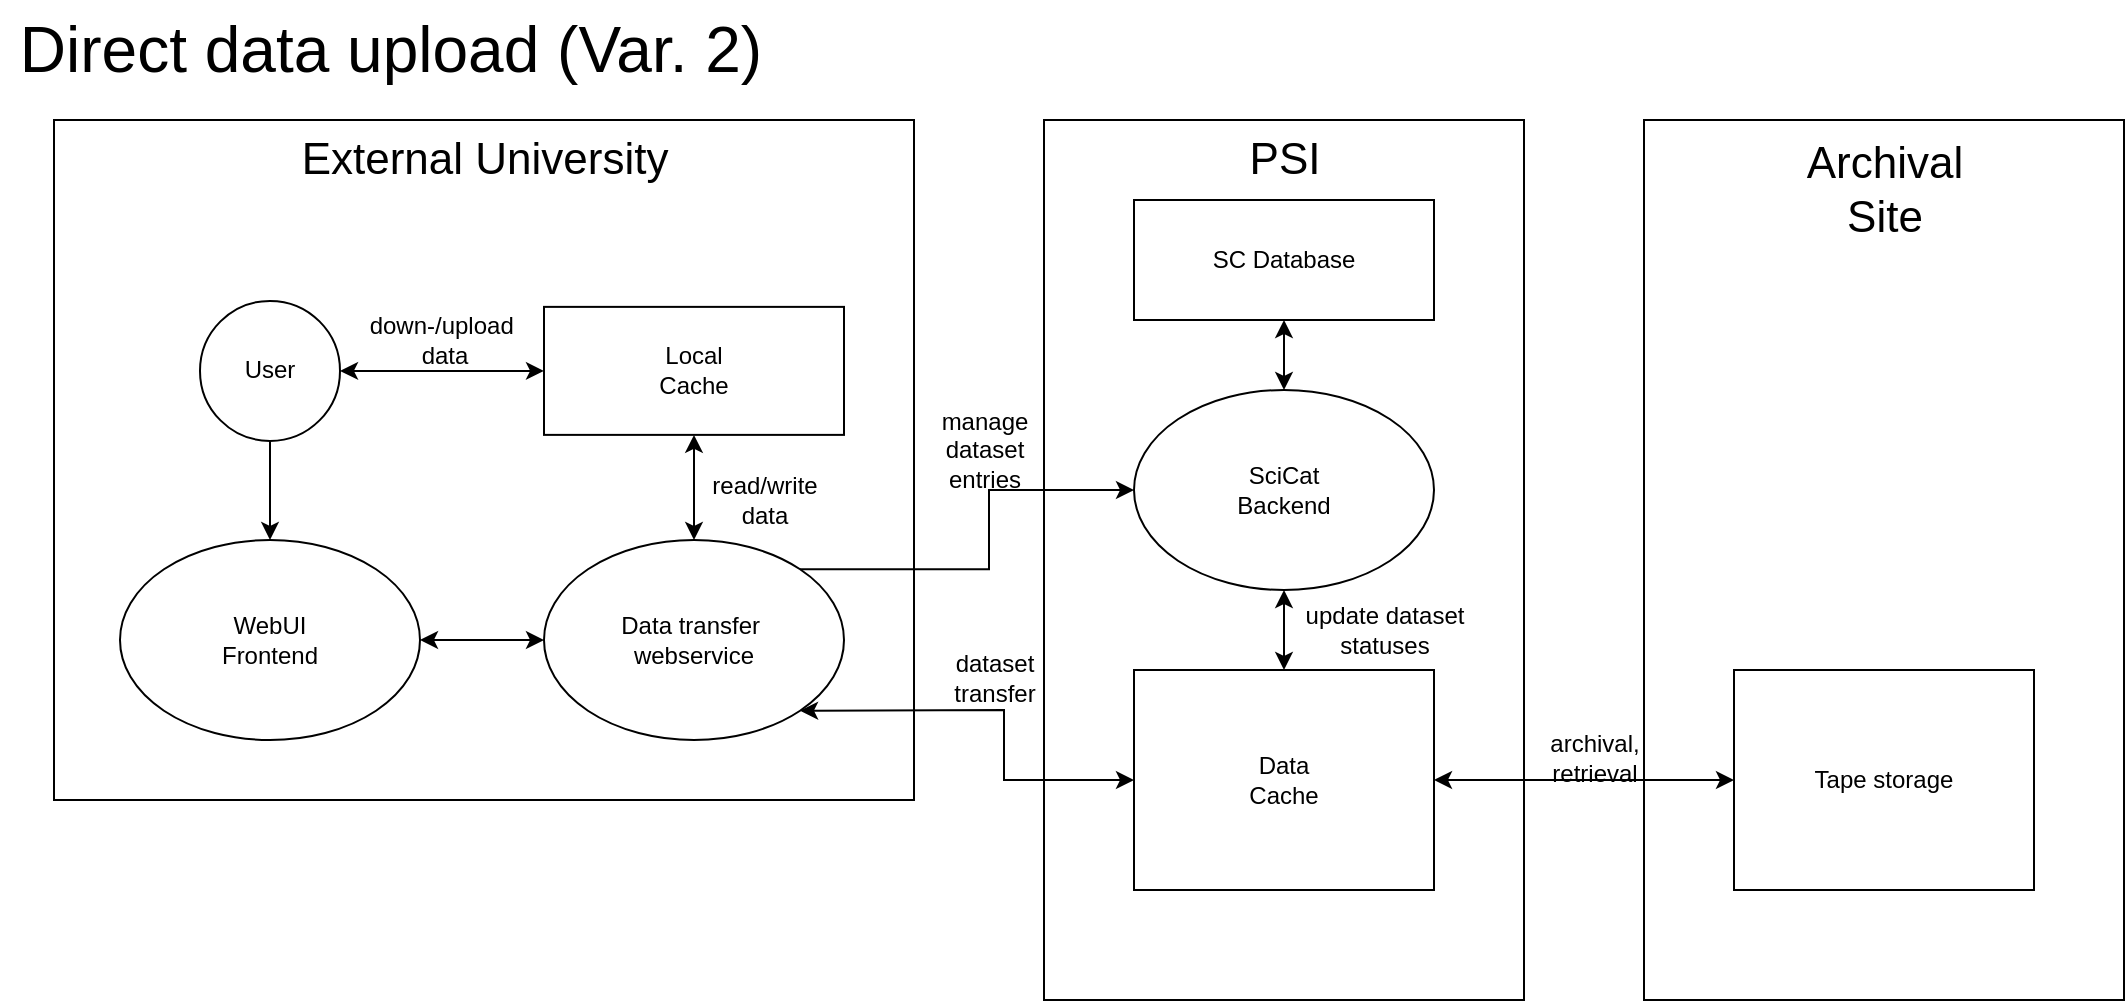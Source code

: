 <mxfile version="23.1.2" type="device">
  <diagram name="Page-1" id="IpxJ4mC2YNPHf-15_SMo">
    <mxGraphModel dx="2074" dy="1026" grid="1" gridSize="10" guides="1" tooltips="1" connect="1" arrows="1" fold="1" page="1" pageScale="1" pageWidth="1169" pageHeight="827" math="0" shadow="0">
      <root>
        <mxCell id="0" />
        <mxCell id="1" parent="0" />
        <mxCell id="Qtx_ZqEV-sZvL8ISs7kM-2" value="" style="rounded=0;whiteSpace=wrap;html=1;fillColor=default;" parent="1" vertex="1">
          <mxGeometry x="562" y="60" width="240" height="440" as="geometry" />
        </mxCell>
        <mxCell id="Qtx_ZqEV-sZvL8ISs7kM-39" value="" style="rounded=0;whiteSpace=wrap;html=1;fillColor=default;" parent="1" vertex="1">
          <mxGeometry x="862" y="60" width="240" height="440" as="geometry" />
        </mxCell>
        <mxCell id="Qtx_ZqEV-sZvL8ISs7kM-1" value="" style="rounded=0;whiteSpace=wrap;html=1;fillColor=default;" parent="1" vertex="1">
          <mxGeometry x="67" y="60" width="430" height="340" as="geometry" />
        </mxCell>
        <mxCell id="Qtx_ZqEV-sZvL8ISs7kM-29" value="User" style="ellipse;whiteSpace=wrap;html=1;" parent="1" vertex="1">
          <mxGeometry x="140" y="150.44" width="70" height="70" as="geometry" />
        </mxCell>
        <mxCell id="Qtx_ZqEV-sZvL8ISs7kM-6" value="&lt;div&gt;&lt;font style=&quot;font-size: 22px;&quot;&gt;External University&lt;/font&gt;&lt;/div&gt;" style="text;html=1;align=center;verticalAlign=middle;resizable=0;points=[];autosize=1;strokeColor=none;fillColor=none;" parent="1" vertex="1">
          <mxGeometry x="177" y="60" width="210" height="40" as="geometry" />
        </mxCell>
        <mxCell id="Qtx_ZqEV-sZvL8ISs7kM-37" style="edgeStyle=orthogonalEdgeStyle;rounded=0;orthogonalLoop=1;jettySize=auto;html=1;exitX=1;exitY=0;exitDx=0;exitDy=0;entryX=0;entryY=0.5;entryDx=0;entryDy=0;" parent="1" source="Qtx_ZqEV-sZvL8ISs7kM-16" target="Qtx_ZqEV-sZvL8ISs7kM-36" edge="1">
          <mxGeometry relative="1" as="geometry" />
        </mxCell>
        <mxCell id="Qtx_ZqEV-sZvL8ISs7kM-16" value="&lt;div&gt;Data transfer&amp;nbsp;&lt;/div&gt;&lt;div&gt;webservice&lt;/div&gt;" style="ellipse;whiteSpace=wrap;html=1;" parent="1" vertex="1">
          <mxGeometry x="312" y="270" width="150" height="100" as="geometry" />
        </mxCell>
        <mxCell id="Qtx_ZqEV-sZvL8ISs7kM-19" value="&lt;div&gt;WebUI&lt;/div&gt;&lt;div&gt;Frontend&lt;br&gt;&lt;/div&gt;" style="ellipse;whiteSpace=wrap;html=1;" parent="1" vertex="1">
          <mxGeometry x="100" y="270" width="150" height="100" as="geometry" />
        </mxCell>
        <mxCell id="Qtx_ZqEV-sZvL8ISs7kM-20" value="" style="endArrow=classic;startArrow=classic;html=1;rounded=0;exitX=1;exitY=0.5;exitDx=0;exitDy=0;entryX=0;entryY=0.5;entryDx=0;entryDy=0;" parent="1" source="Qtx_ZqEV-sZvL8ISs7kM-19" target="Qtx_ZqEV-sZvL8ISs7kM-16" edge="1">
          <mxGeometry width="50" height="50" relative="1" as="geometry">
            <mxPoint x="432" y="340" as="sourcePoint" />
            <mxPoint x="482" y="290" as="targetPoint" />
          </mxGeometry>
        </mxCell>
        <mxCell id="Qtx_ZqEV-sZvL8ISs7kM-25" value="" style="endArrow=classic;html=1;rounded=0;entryX=0.5;entryY=0;entryDx=0;entryDy=0;" parent="1" source="Qtx_ZqEV-sZvL8ISs7kM-29" target="Qtx_ZqEV-sZvL8ISs7kM-19" edge="1">
          <mxGeometry width="50" height="50" relative="1" as="geometry">
            <mxPoint x="530" y="500" as="sourcePoint" />
            <mxPoint x="175" y="360" as="targetPoint" />
          </mxGeometry>
        </mxCell>
        <mxCell id="Qtx_ZqEV-sZvL8ISs7kM-27" style="edgeStyle=orthogonalEdgeStyle;rounded=0;orthogonalLoop=1;jettySize=auto;html=1;exitX=0.5;exitY=1;exitDx=0;exitDy=0;" parent="1" edge="1">
          <mxGeometry relative="1" as="geometry">
            <mxPoint x="230" y="254.44" as="sourcePoint" />
            <mxPoint x="230" y="254.44" as="targetPoint" />
          </mxGeometry>
        </mxCell>
        <mxCell id="Qtx_ZqEV-sZvL8ISs7kM-28" style="edgeStyle=orthogonalEdgeStyle;rounded=0;orthogonalLoop=1;jettySize=auto;html=1;exitX=0.5;exitY=1;exitDx=0;exitDy=0;" parent="1" edge="1">
          <mxGeometry relative="1" as="geometry">
            <mxPoint x="230" y="254.44" as="sourcePoint" />
            <mxPoint x="230" y="254.44" as="targetPoint" />
          </mxGeometry>
        </mxCell>
        <mxCell id="Qtx_ZqEV-sZvL8ISs7kM-40" value="&lt;div&gt;&lt;font style=&quot;font-size: 22px;&quot;&gt;Archival&lt;/font&gt;&lt;/div&gt;&lt;div&gt;&lt;font style=&quot;font-size: 22px;&quot;&gt;Site&lt;br&gt;&lt;/font&gt;&lt;/div&gt;" style="text;html=1;align=center;verticalAlign=middle;resizable=0;points=[];autosize=1;strokeColor=none;fillColor=none;" parent="1" vertex="1">
          <mxGeometry x="932.004" y="60" width="100" height="70" as="geometry" />
        </mxCell>
        <mxCell id="Qtx_ZqEV-sZvL8ISs7kM-44" value="Tape storage" style="rounded=0;whiteSpace=wrap;html=1;" parent="1" vertex="1">
          <mxGeometry x="907" y="335" width="150" height="110" as="geometry" />
        </mxCell>
        <mxCell id="Qtx_ZqEV-sZvL8ISs7kM-45" value="" style="endArrow=classic;startArrow=classic;html=1;rounded=0;entryX=0;entryY=0.5;entryDx=0;entryDy=0;" parent="1" source="Qtx_ZqEV-sZvL8ISs7kM-31" target="Qtx_ZqEV-sZvL8ISs7kM-44" edge="1">
          <mxGeometry width="50" height="50" relative="1" as="geometry">
            <mxPoint x="792" y="434" as="sourcePoint" />
            <mxPoint x="842" y="384" as="targetPoint" />
          </mxGeometry>
        </mxCell>
        <mxCell id="Qtx_ZqEV-sZvL8ISs7kM-3" value="&lt;font style=&quot;font-size: 22px;&quot;&gt;PSI&lt;/font&gt;" style="text;html=1;align=center;verticalAlign=middle;resizable=0;points=[];autosize=1;strokeColor=none;fillColor=none;" parent="1" vertex="1">
          <mxGeometry x="652.004" y="60" width="60" height="40" as="geometry" />
        </mxCell>
        <mxCell id="Qtx_ZqEV-sZvL8ISs7kM-31" value="Data&lt;br&gt;&lt;div&gt;Cache&lt;/div&gt;" style="rounded=0;whiteSpace=wrap;html=1;" parent="1" vertex="1">
          <mxGeometry x="607" y="335" width="150" height="110" as="geometry" />
        </mxCell>
        <mxCell id="Qtx_ZqEV-sZvL8ISs7kM-36" value="&lt;div&gt;SciCat&lt;/div&gt;&lt;div&gt;Backend&lt;br&gt;&lt;/div&gt;" style="ellipse;whiteSpace=wrap;html=1;" parent="1" vertex="1">
          <mxGeometry x="607" y="195" width="150" height="100" as="geometry" />
        </mxCell>
        <mxCell id="Qtx_ZqEV-sZvL8ISs7kM-38" value="" style="endArrow=classic;startArrow=classic;html=1;rounded=0;entryX=0.5;entryY=1;entryDx=0;entryDy=0;exitX=0.5;exitY=0;exitDx=0;exitDy=0;" parent="1" source="Qtx_ZqEV-sZvL8ISs7kM-31" target="Qtx_ZqEV-sZvL8ISs7kM-36" edge="1">
          <mxGeometry width="50" height="50" relative="1" as="geometry">
            <mxPoint x="632" y="410" as="sourcePoint" />
            <mxPoint x="682" y="360" as="targetPoint" />
          </mxGeometry>
        </mxCell>
        <mxCell id="Qtx_ZqEV-sZvL8ISs7kM-42" value="SC Database" style="rounded=0;whiteSpace=wrap;html=1;" parent="1" vertex="1">
          <mxGeometry x="607" y="100" width="150" height="60" as="geometry" />
        </mxCell>
        <mxCell id="Qtx_ZqEV-sZvL8ISs7kM-43" value="" style="endArrow=classic;startArrow=classic;html=1;rounded=0;entryX=0.5;entryY=1;entryDx=0;entryDy=0;exitX=0.5;exitY=0;exitDx=0;exitDy=0;" parent="1" source="Qtx_ZqEV-sZvL8ISs7kM-36" target="Qtx_ZqEV-sZvL8ISs7kM-42" edge="1">
          <mxGeometry width="50" height="50" relative="1" as="geometry">
            <mxPoint x="632" y="210" as="sourcePoint" />
            <mxPoint x="682" y="160" as="targetPoint" />
          </mxGeometry>
        </mxCell>
        <mxCell id="Qtx_ZqEV-sZvL8ISs7kM-48" value="&lt;div&gt;archival,&lt;/div&gt;&lt;div&gt;retrieval&lt;/div&gt;" style="text;html=1;align=center;verticalAlign=middle;resizable=0;points=[];autosize=1;strokeColor=none;fillColor=none;" parent="1" vertex="1">
          <mxGeometry x="802" y="359" width="70" height="40" as="geometry" />
        </mxCell>
        <mxCell id="Qtx_ZqEV-sZvL8ISs7kM-49" value="" style="endArrow=classic;startArrow=classic;html=1;rounded=0;exitX=1;exitY=1;exitDx=0;exitDy=0;entryX=0;entryY=0.5;entryDx=0;entryDy=0;" parent="1" source="Qtx_ZqEV-sZvL8ISs7kM-16" target="Qtx_ZqEV-sZvL8ISs7kM-31" edge="1">
          <mxGeometry width="50" height="50" relative="1" as="geometry">
            <mxPoint x="512" y="260" as="sourcePoint" />
            <mxPoint x="562" y="210" as="targetPoint" />
            <Array as="points">
              <mxPoint x="542" y="355" />
              <mxPoint x="542" y="390" />
            </Array>
          </mxGeometry>
        </mxCell>
        <mxCell id="Qtx_ZqEV-sZvL8ISs7kM-50" value="&lt;div&gt;dataset&lt;/div&gt;&lt;div&gt;transfer&lt;br&gt;&lt;/div&gt;" style="text;html=1;align=center;verticalAlign=middle;resizable=0;points=[];autosize=1;strokeColor=none;fillColor=none;" parent="1" vertex="1">
          <mxGeometry x="507" y="319" width="60" height="40" as="geometry" />
        </mxCell>
        <mxCell id="Qtx_ZqEV-sZvL8ISs7kM-51" value="&lt;div&gt;manage&lt;br&gt;&lt;/div&gt;&lt;div&gt;dataset&lt;/div&gt;&lt;div&gt;entries&lt;br&gt;&lt;/div&gt;" style="text;html=1;align=center;verticalAlign=middle;resizable=0;points=[];autosize=1;strokeColor=none;fillColor=none;" parent="1" vertex="1">
          <mxGeometry x="497" y="195" width="70" height="60" as="geometry" />
        </mxCell>
        <mxCell id="Qtx_ZqEV-sZvL8ISs7kM-52" value="&lt;div&gt;update dataset&lt;/div&gt;&lt;div&gt;statuses&lt;/div&gt;" style="text;html=1;align=center;verticalAlign=middle;resizable=0;points=[];autosize=1;strokeColor=none;fillColor=none;" parent="1" vertex="1">
          <mxGeometry x="682" y="295" width="100" height="40" as="geometry" />
        </mxCell>
        <mxCell id="Qtx_ZqEV-sZvL8ISs7kM-56" value="&lt;font style=&quot;font-size: 32px;&quot;&gt;Direct data upload (Var. 2)&lt;br&gt;&lt;/font&gt;" style="text;html=1;align=center;verticalAlign=middle;resizable=0;points=[];autosize=1;strokeColor=none;fillColor=none;" parent="1" vertex="1">
          <mxGeometry x="40" width="390" height="50" as="geometry" />
        </mxCell>
        <mxCell id="LCoBVIRBcTyNbc4_5Wvu-2" value="&lt;div&gt;down-/upload&amp;nbsp;&lt;/div&gt;&lt;div&gt;data&lt;/div&gt;" style="text;html=1;align=center;verticalAlign=middle;resizable=0;points=[];autosize=1;strokeColor=none;fillColor=none;" parent="1" vertex="1">
          <mxGeometry x="212" y="150.44" width="100" height="40" as="geometry" />
        </mxCell>
        <mxCell id="LCoBVIRBcTyNbc4_5Wvu-4" value="Local&lt;br&gt;&lt;div&gt;Cache&lt;/div&gt;" style="rounded=0;whiteSpace=wrap;html=1;" parent="1" vertex="1">
          <mxGeometry x="312" y="153.44" width="150" height="64" as="geometry" />
        </mxCell>
        <mxCell id="LCoBVIRBcTyNbc4_5Wvu-5" value="" style="endArrow=classic;startArrow=classic;html=1;rounded=0;exitX=1;exitY=0.5;exitDx=0;exitDy=0;entryX=0;entryY=0.5;entryDx=0;entryDy=0;" parent="1" source="Qtx_ZqEV-sZvL8ISs7kM-29" target="LCoBVIRBcTyNbc4_5Wvu-4" edge="1">
          <mxGeometry width="50" height="50" relative="1" as="geometry">
            <mxPoint x="232" y="217.44" as="sourcePoint" />
            <mxPoint x="282" y="167.44" as="targetPoint" />
          </mxGeometry>
        </mxCell>
        <mxCell id="LCoBVIRBcTyNbc4_5Wvu-6" value="" style="endArrow=classic;startArrow=classic;html=1;rounded=0;exitX=0.5;exitY=1;exitDx=0;exitDy=0;entryX=0.5;entryY=0;entryDx=0;entryDy=0;" parent="1" source="LCoBVIRBcTyNbc4_5Wvu-4" target="Qtx_ZqEV-sZvL8ISs7kM-16" edge="1">
          <mxGeometry width="50" height="50" relative="1" as="geometry">
            <mxPoint x="542" y="320" as="sourcePoint" />
            <mxPoint x="387" y="370" as="targetPoint" />
          </mxGeometry>
        </mxCell>
        <mxCell id="LCoBVIRBcTyNbc4_5Wvu-8" value="&lt;div&gt;read/write&lt;/div&gt;&lt;div&gt;data&lt;br&gt;&lt;/div&gt;" style="text;html=1;align=center;verticalAlign=middle;resizable=0;points=[];autosize=1;strokeColor=none;fillColor=none;" parent="1" vertex="1">
          <mxGeometry x="382" y="230" width="80" height="40" as="geometry" />
        </mxCell>
      </root>
    </mxGraphModel>
  </diagram>
</mxfile>
